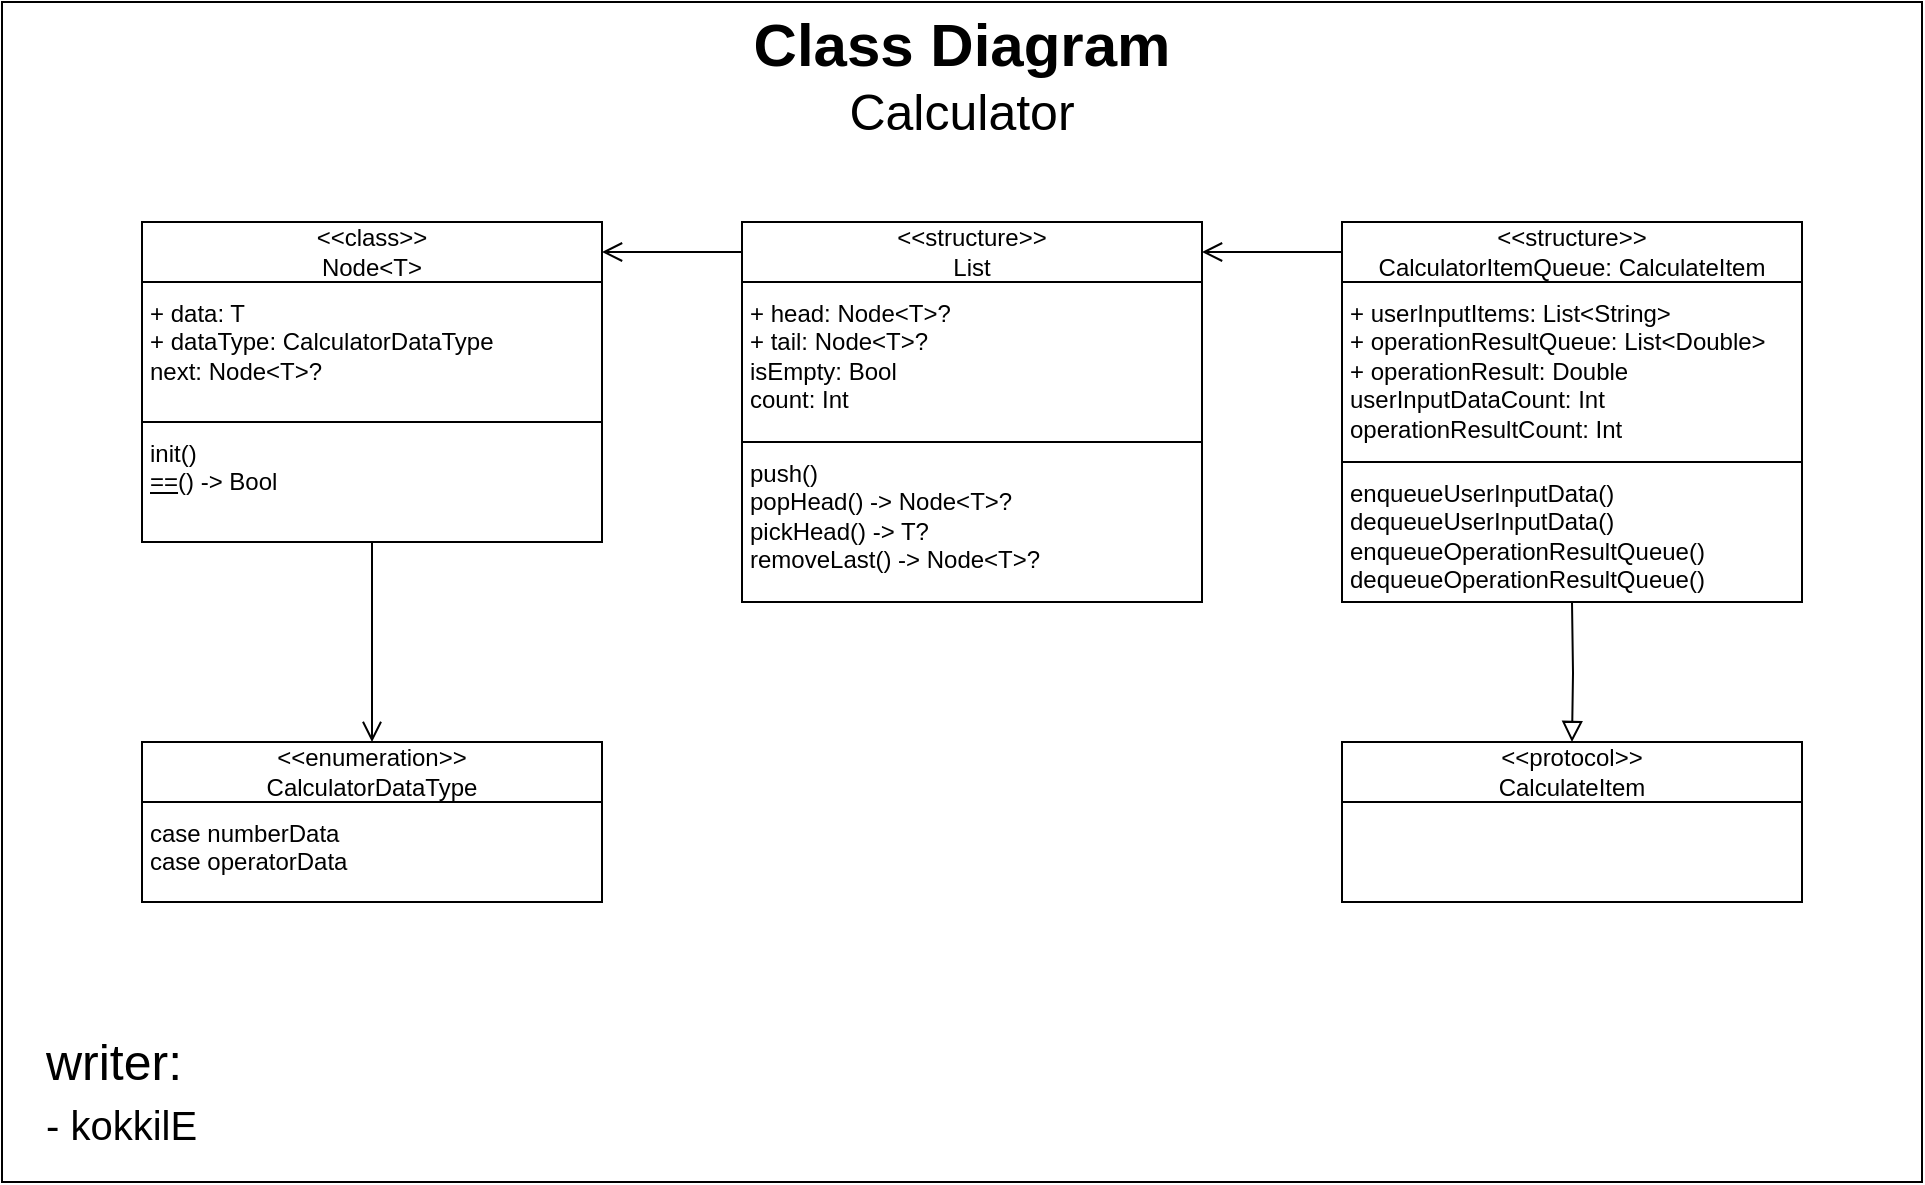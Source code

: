 <mxfile version="20.8.8" type="device"><diagram name="페이지-1" id="fggT2bgJQdwnDSR6Z4kB"><mxGraphModel dx="1443" dy="1103" grid="1" gridSize="10" guides="1" tooltips="1" connect="1" arrows="1" fold="1" page="1" pageScale="1" pageWidth="827" pageHeight="1169" math="0" shadow="0"><root><mxCell id="0"/><mxCell id="1" parent="0"/><mxCell id="EbQQWnLRJY5x4ZOek9hN-35" value="" style="group" vertex="1" connectable="0" parent="1"><mxGeometry x="80" y="460" width="960" height="590" as="geometry"/></mxCell><mxCell id="EbQQWnLRJY5x4ZOek9hN-18" value="" style="rounded=0;whiteSpace=wrap;html=1;" vertex="1" parent="EbQQWnLRJY5x4ZOek9hN-35"><mxGeometry width="960" height="590" as="geometry"/></mxCell><mxCell id="EbQQWnLRJY5x4ZOek9hN-33" value="&lt;font&gt;&lt;span style=&quot;font-weight: bold; font-size: 30px;&quot;&gt;Class Diagram&lt;/span&gt;&lt;br&gt;&lt;font style=&quot;font-size: 25px;&quot;&gt;Calculator&lt;/font&gt;&lt;/font&gt;" style="rounded=0;whiteSpace=wrap;html=1;strokeColor=none;fillColor=none;" vertex="1" parent="EbQQWnLRJY5x4ZOek9hN-35"><mxGeometry x="335.758" width="288.485" height="72.615" as="geometry"/></mxCell><mxCell id="EbQQWnLRJY5x4ZOek9hN-34" value="writer:&amp;nbsp;&lt;br&gt;&lt;div style=&quot;&quot;&gt;&lt;span style=&quot;font-size: 20px;&quot;&gt;- kokkilE&lt;/span&gt;&lt;/div&gt;" style="rounded=0;whiteSpace=wrap;html=1;fontSize=25;fillColor=none;align=left;spacingLeft=20;strokeColor=none;spacingBottom=20;" vertex="1" parent="EbQQWnLRJY5x4ZOek9hN-35"><mxGeometry y="517.385" width="184.242" height="72.615" as="geometry"/></mxCell><mxCell id="EbQQWnLRJY5x4ZOek9hN-13" value="" style="group" vertex="1" connectable="0" parent="1"><mxGeometry x="750" y="570" width="230" height="190" as="geometry"/></mxCell><mxCell id="EbQQWnLRJY5x4ZOek9hN-14" value="&amp;lt;&amp;lt;structure&amp;gt;&amp;gt;&lt;br&gt;CalculatorItemQueue: CalculateItem" style="rounded=0;whiteSpace=wrap;html=1;align=center;verticalAlign=middle;spacingTop=2;spacingLeft=2;spacingBottom=2;spacingRight=2;" vertex="1" parent="EbQQWnLRJY5x4ZOek9hN-13"><mxGeometry width="230" height="30" as="geometry"/></mxCell><mxCell id="EbQQWnLRJY5x4ZOek9hN-15" value="&lt;div&gt;+ userInputItems: List&amp;lt;String&amp;gt;&lt;/div&gt;&lt;div&gt;+ operationResultQueue: List&amp;lt;Double&amp;gt;&lt;/div&gt;&lt;div&gt;+ operationResult: Double&lt;/div&gt;&lt;div&gt;&lt;div style=&quot;border-color: var(--border-color);&quot;&gt;userInputDataCount: Int&lt;/div&gt;&lt;div style=&quot;border-color: var(--border-color);&quot;&gt;operationResultCount: Int&lt;/div&gt;&lt;/div&gt;" style="rounded=0;whiteSpace=wrap;html=1;align=left;verticalAlign=top;spacingTop=2;spacingLeft=2;spacingBottom=2;spacingRight=2;" vertex="1" parent="EbQQWnLRJY5x4ZOek9hN-13"><mxGeometry y="30" width="230" height="90" as="geometry"/></mxCell><mxCell id="EbQQWnLRJY5x4ZOek9hN-16" value="&lt;div&gt;enqueueUserInputData()&lt;br&gt;&lt;/div&gt;&lt;div&gt;dequeueUserInputData()&lt;/div&gt;&lt;div&gt;enqueueOperationResultQueue()&lt;/div&gt;&lt;div&gt;dequeueOperationResultQueue()&lt;/div&gt;" style="rounded=0;whiteSpace=wrap;html=1;align=left;verticalAlign=top;spacingTop=2;spacingLeft=2;spacingBottom=2;spacingRight=2;" vertex="1" parent="EbQQWnLRJY5x4ZOek9hN-13"><mxGeometry y="120" width="230" height="70" as="geometry"/></mxCell><mxCell id="EbQQWnLRJY5x4ZOek9hN-19" value="" style="group" vertex="1" connectable="0" parent="1"><mxGeometry x="150" y="830" width="230" height="80" as="geometry"/></mxCell><mxCell id="EbQQWnLRJY5x4ZOek9hN-10" value="&amp;lt;&amp;lt;enumeration&amp;gt;&amp;gt;&lt;br&gt;CalculatorDataType" style="rounded=0;whiteSpace=wrap;html=1;align=center;verticalAlign=middle;spacingTop=2;spacingLeft=2;spacingBottom=2;spacingRight=2;" vertex="1" parent="EbQQWnLRJY5x4ZOek9hN-19"><mxGeometry width="230" height="30" as="geometry"/></mxCell><mxCell id="EbQQWnLRJY5x4ZOek9hN-11" value="case numberData&lt;br&gt;case operatorData" style="rounded=0;whiteSpace=wrap;html=1;align=left;verticalAlign=top;spacingTop=2;spacingLeft=2;spacingBottom=2;spacingRight=2;" vertex="1" parent="EbQQWnLRJY5x4ZOek9hN-19"><mxGeometry y="30" width="230" height="50" as="geometry"/></mxCell><mxCell id="EbQQWnLRJY5x4ZOek9hN-20" value="" style="group" vertex="1" connectable="0" parent="1"><mxGeometry x="150" y="570" width="230" height="160" as="geometry"/></mxCell><mxCell id="EbQQWnLRJY5x4ZOek9hN-1" value="&amp;lt;&amp;lt;class&amp;gt;&amp;gt;&lt;br&gt;Node&amp;lt;T&amp;gt;" style="rounded=0;whiteSpace=wrap;html=1;align=center;verticalAlign=middle;spacingTop=2;spacingLeft=2;spacingBottom=2;spacingRight=2;" vertex="1" parent="EbQQWnLRJY5x4ZOek9hN-20"><mxGeometry width="230" height="30" as="geometry"/></mxCell><mxCell id="EbQQWnLRJY5x4ZOek9hN-2" value="+ data: T&lt;br&gt;+ dataType: CalculatorDataType&lt;br&gt;next: Node&amp;lt;T&amp;gt;?" style="rounded=0;whiteSpace=wrap;html=1;align=left;verticalAlign=top;spacingTop=2;spacingLeft=2;spacingBottom=2;spacingRight=2;" vertex="1" parent="EbQQWnLRJY5x4ZOek9hN-20"><mxGeometry y="30" width="230" height="70" as="geometry"/></mxCell><mxCell id="EbQQWnLRJY5x4ZOek9hN-3" value="init()&lt;br&gt;&lt;u&gt;==&lt;/u&gt;() -&amp;gt; Bool" style="rounded=0;whiteSpace=wrap;html=1;align=left;verticalAlign=top;spacingTop=2;spacingLeft=2;spacingBottom=2;spacingRight=2;" vertex="1" parent="EbQQWnLRJY5x4ZOek9hN-20"><mxGeometry y="100" width="230" height="60" as="geometry"/></mxCell><mxCell id="EbQQWnLRJY5x4ZOek9hN-21" value="" style="group" vertex="1" connectable="0" parent="1"><mxGeometry x="450" y="570" width="230" height="190" as="geometry"/></mxCell><mxCell id="EbQQWnLRJY5x4ZOek9hN-6" value="&amp;lt;&amp;lt;structure&amp;gt;&amp;gt;&lt;br&gt;List" style="rounded=0;whiteSpace=wrap;html=1;align=center;verticalAlign=middle;spacingTop=2;spacingLeft=2;spacingBottom=2;spacingRight=2;" vertex="1" parent="EbQQWnLRJY5x4ZOek9hN-21"><mxGeometry width="230" height="30" as="geometry"/></mxCell><mxCell id="EbQQWnLRJY5x4ZOek9hN-7" value="+ head: Node&amp;lt;T&amp;gt;?&lt;br&gt;+ tail: Node&amp;lt;T&amp;gt;?&lt;br&gt;isEmpty: Bool&lt;br&gt;count: Int" style="rounded=0;whiteSpace=wrap;html=1;align=left;verticalAlign=top;spacingTop=2;spacingLeft=2;spacingBottom=2;spacingRight=2;" vertex="1" parent="EbQQWnLRJY5x4ZOek9hN-21"><mxGeometry y="30" width="230" height="80" as="geometry"/></mxCell><mxCell id="EbQQWnLRJY5x4ZOek9hN-8" value="push()&lt;br&gt;popHead() -&amp;gt; Node&amp;lt;T&amp;gt;?&lt;br&gt;pickHead() -&amp;gt; T?&lt;br&gt;removeLast() -&amp;gt; Node&amp;lt;T&amp;gt;?" style="rounded=0;whiteSpace=wrap;html=1;align=left;verticalAlign=top;spacingTop=2;spacingLeft=2;spacingBottom=2;spacingRight=2;" vertex="1" parent="EbQQWnLRJY5x4ZOek9hN-21"><mxGeometry y="110" width="230" height="80" as="geometry"/></mxCell><mxCell id="EbQQWnLRJY5x4ZOek9hN-25" value="" style="group" vertex="1" connectable="0" parent="1"><mxGeometry x="750" y="830" width="230" height="80" as="geometry"/></mxCell><mxCell id="EbQQWnLRJY5x4ZOek9hN-23" value="&amp;lt;&amp;lt;protocol&amp;gt;&amp;gt;&lt;br&gt;CalculateItem" style="rounded=0;whiteSpace=wrap;html=1;align=center;verticalAlign=middle;spacingTop=2;spacingLeft=2;spacingBottom=2;spacingRight=2;" vertex="1" parent="EbQQWnLRJY5x4ZOek9hN-25"><mxGeometry width="230" height="30" as="geometry"/></mxCell><mxCell id="EbQQWnLRJY5x4ZOek9hN-24" value="" style="rounded=0;whiteSpace=wrap;html=1;align=left;verticalAlign=top;spacingTop=2;spacingLeft=2;spacingBottom=2;spacingRight=2;" vertex="1" parent="EbQQWnLRJY5x4ZOek9hN-25"><mxGeometry y="30" width="230" height="50" as="geometry"/></mxCell><mxCell id="EbQQWnLRJY5x4ZOek9hN-27" style="edgeStyle=orthogonalEdgeStyle;rounded=0;orthogonalLoop=1;jettySize=auto;html=1;entryX=0.5;entryY=0;entryDx=0;entryDy=0;endArrow=block;endFill=0;endSize=8;strokeWidth=1;" edge="1" parent="1" target="EbQQWnLRJY5x4ZOek9hN-23"><mxGeometry relative="1" as="geometry"><mxPoint x="865" y="760" as="sourcePoint"/></mxGeometry></mxCell><mxCell id="EbQQWnLRJY5x4ZOek9hN-30" style="edgeStyle=orthogonalEdgeStyle;rounded=0;orthogonalLoop=1;jettySize=auto;html=1;exitX=0.5;exitY=1;exitDx=0;exitDy=0;strokeWidth=1;endArrow=open;endFill=0;endSize=8;" edge="1" parent="1" source="EbQQWnLRJY5x4ZOek9hN-3"><mxGeometry relative="1" as="geometry"><mxPoint x="265" y="830" as="targetPoint"/></mxGeometry></mxCell><mxCell id="EbQQWnLRJY5x4ZOek9hN-31" style="edgeStyle=orthogonalEdgeStyle;rounded=0;orthogonalLoop=1;jettySize=auto;html=1;exitX=0;exitY=0.5;exitDx=0;exitDy=0;entryX=1;entryY=0.5;entryDx=0;entryDy=0;strokeWidth=1;endArrow=open;endFill=0;endSize=8;" edge="1" parent="1" source="EbQQWnLRJY5x4ZOek9hN-6" target="EbQQWnLRJY5x4ZOek9hN-1"><mxGeometry relative="1" as="geometry"/></mxCell><mxCell id="EbQQWnLRJY5x4ZOek9hN-32" style="edgeStyle=orthogonalEdgeStyle;rounded=0;orthogonalLoop=1;jettySize=auto;html=1;exitX=0;exitY=0.5;exitDx=0;exitDy=0;entryX=1;entryY=0.5;entryDx=0;entryDy=0;strokeWidth=1;endArrow=open;endFill=0;endSize=8;" edge="1" parent="1" source="EbQQWnLRJY5x4ZOek9hN-14" target="EbQQWnLRJY5x4ZOek9hN-6"><mxGeometry relative="1" as="geometry"/></mxCell></root></mxGraphModel></diagram></mxfile>